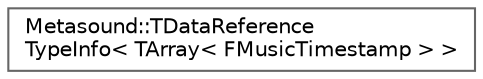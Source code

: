 digraph "Graphical Class Hierarchy"
{
 // INTERACTIVE_SVG=YES
 // LATEX_PDF_SIZE
  bgcolor="transparent";
  edge [fontname=Helvetica,fontsize=10,labelfontname=Helvetica,labelfontsize=10];
  node [fontname=Helvetica,fontsize=10,shape=box,height=0.2,width=0.4];
  rankdir="LR";
  Node0 [id="Node000000",label="Metasound::TDataReference\lTypeInfo\< TArray\< FMusicTimestamp \> \>",height=0.2,width=0.4,color="grey40", fillcolor="white", style="filled",URL="$dd/d1f/struct_1_1Metasound_1_1TDataReferenceTypeInfo_3_01TArray_3_01FMusicTimestamp_01_4_01_4.html",tooltip=" "];
}
